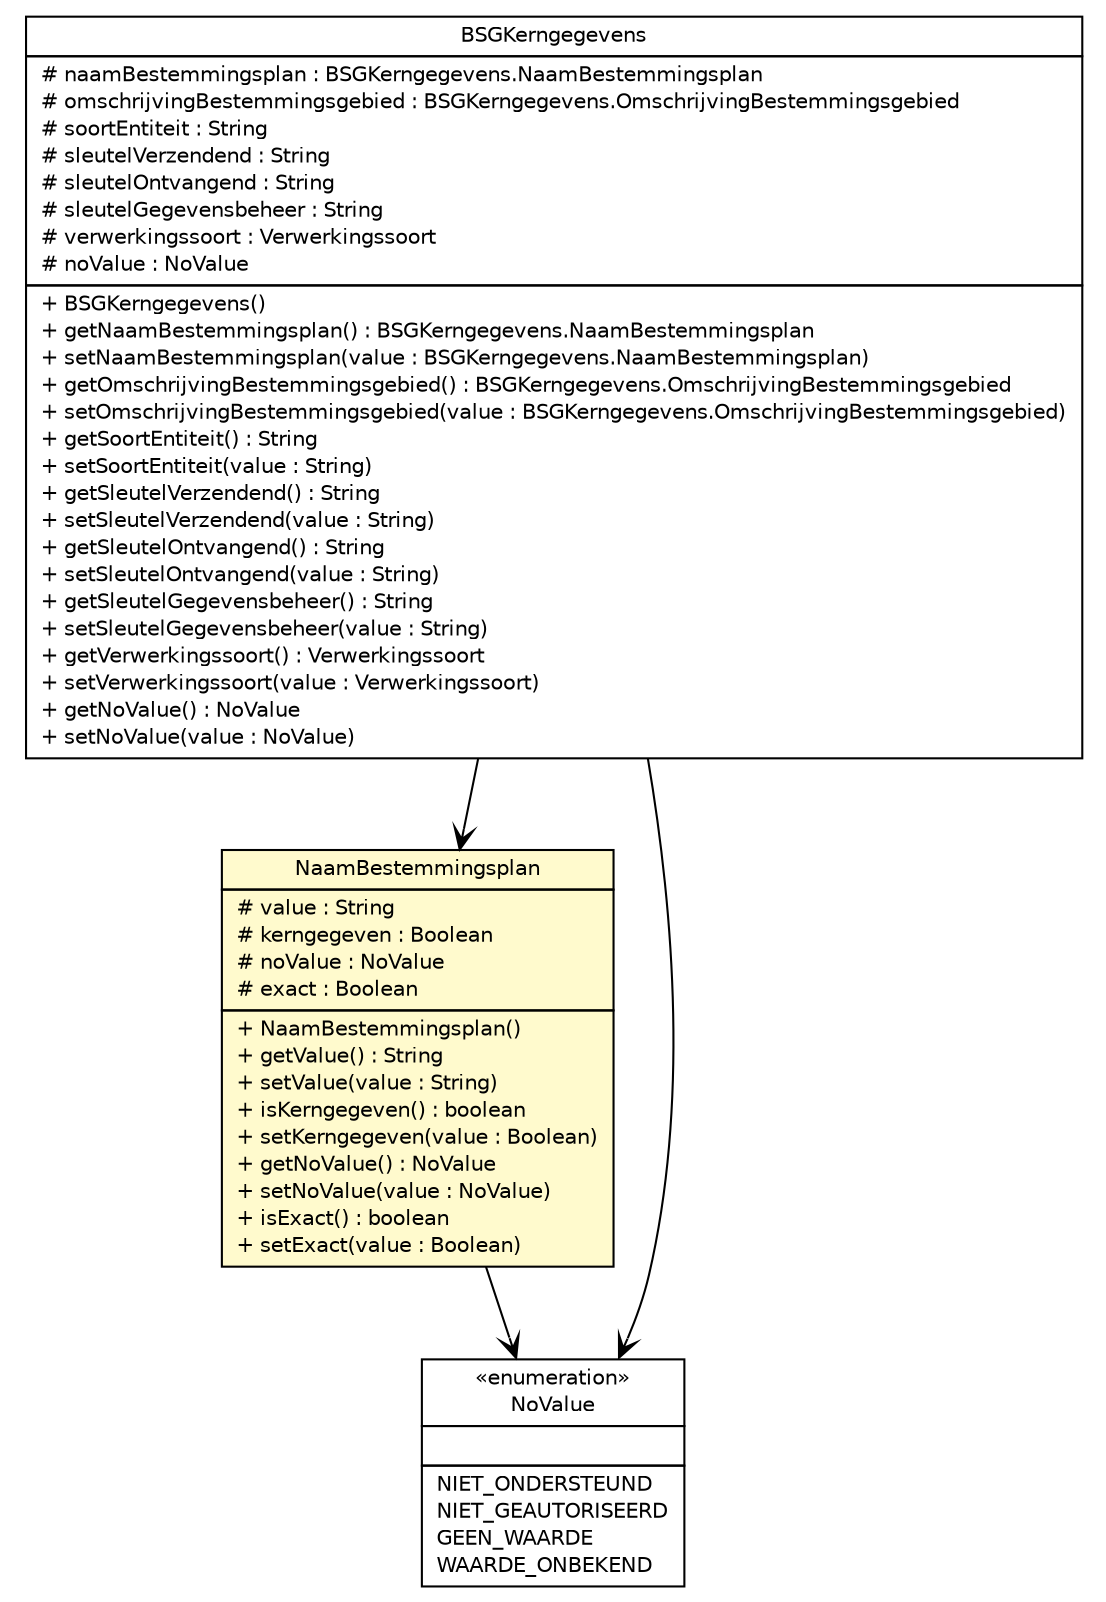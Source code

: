 #!/usr/local/bin/dot
#
# Class diagram 
# Generated by UMLGraph version R5_6-24-gf6e263 (http://www.umlgraph.org/)
#

digraph G {
	edge [fontname="Helvetica",fontsize=10,labelfontname="Helvetica",labelfontsize=10];
	node [fontname="Helvetica",fontsize=10,shape=plaintext];
	nodesep=0.25;
	ranksep=0.5;
	// nl.egem.stuf.sector.bg._0204.BSGKerngegevens
	c47506 [label=<<table title="nl.egem.stuf.sector.bg._0204.BSGKerngegevens" border="0" cellborder="1" cellspacing="0" cellpadding="2" port="p" href="./BSGKerngegevens.html">
		<tr><td><table border="0" cellspacing="0" cellpadding="1">
<tr><td align="center" balign="center"> BSGKerngegevens </td></tr>
		</table></td></tr>
		<tr><td><table border="0" cellspacing="0" cellpadding="1">
<tr><td align="left" balign="left"> # naamBestemmingsplan : BSGKerngegevens.NaamBestemmingsplan </td></tr>
<tr><td align="left" balign="left"> # omschrijvingBestemmingsgebied : BSGKerngegevens.OmschrijvingBestemmingsgebied </td></tr>
<tr><td align="left" balign="left"> # soortEntiteit : String </td></tr>
<tr><td align="left" balign="left"> # sleutelVerzendend : String </td></tr>
<tr><td align="left" balign="left"> # sleutelOntvangend : String </td></tr>
<tr><td align="left" balign="left"> # sleutelGegevensbeheer : String </td></tr>
<tr><td align="left" balign="left"> # verwerkingssoort : Verwerkingssoort </td></tr>
<tr><td align="left" balign="left"> # noValue : NoValue </td></tr>
		</table></td></tr>
		<tr><td><table border="0" cellspacing="0" cellpadding="1">
<tr><td align="left" balign="left"> + BSGKerngegevens() </td></tr>
<tr><td align="left" balign="left"> + getNaamBestemmingsplan() : BSGKerngegevens.NaamBestemmingsplan </td></tr>
<tr><td align="left" balign="left"> + setNaamBestemmingsplan(value : BSGKerngegevens.NaamBestemmingsplan) </td></tr>
<tr><td align="left" balign="left"> + getOmschrijvingBestemmingsgebied() : BSGKerngegevens.OmschrijvingBestemmingsgebied </td></tr>
<tr><td align="left" balign="left"> + setOmschrijvingBestemmingsgebied(value : BSGKerngegevens.OmschrijvingBestemmingsgebied) </td></tr>
<tr><td align="left" balign="left"> + getSoortEntiteit() : String </td></tr>
<tr><td align="left" balign="left"> + setSoortEntiteit(value : String) </td></tr>
<tr><td align="left" balign="left"> + getSleutelVerzendend() : String </td></tr>
<tr><td align="left" balign="left"> + setSleutelVerzendend(value : String) </td></tr>
<tr><td align="left" balign="left"> + getSleutelOntvangend() : String </td></tr>
<tr><td align="left" balign="left"> + setSleutelOntvangend(value : String) </td></tr>
<tr><td align="left" balign="left"> + getSleutelGegevensbeheer() : String </td></tr>
<tr><td align="left" balign="left"> + setSleutelGegevensbeheer(value : String) </td></tr>
<tr><td align="left" balign="left"> + getVerwerkingssoort() : Verwerkingssoort </td></tr>
<tr><td align="left" balign="left"> + setVerwerkingssoort(value : Verwerkingssoort) </td></tr>
<tr><td align="left" balign="left"> + getNoValue() : NoValue </td></tr>
<tr><td align="left" balign="left"> + setNoValue(value : NoValue) </td></tr>
		</table></td></tr>
		</table>>, URL="./BSGKerngegevens.html", fontname="Helvetica", fontcolor="black", fontsize=10.0];
	// nl.egem.stuf.sector.bg._0204.BSGKerngegevens.NaamBestemmingsplan
	c47507 [label=<<table title="nl.egem.stuf.sector.bg._0204.BSGKerngegevens.NaamBestemmingsplan" border="0" cellborder="1" cellspacing="0" cellpadding="2" port="p" bgcolor="lemonChiffon" href="./BSGKerngegevens.NaamBestemmingsplan.html">
		<tr><td><table border="0" cellspacing="0" cellpadding="1">
<tr><td align="center" balign="center"> NaamBestemmingsplan </td></tr>
		</table></td></tr>
		<tr><td><table border="0" cellspacing="0" cellpadding="1">
<tr><td align="left" balign="left"> # value : String </td></tr>
<tr><td align="left" balign="left"> # kerngegeven : Boolean </td></tr>
<tr><td align="left" balign="left"> # noValue : NoValue </td></tr>
<tr><td align="left" balign="left"> # exact : Boolean </td></tr>
		</table></td></tr>
		<tr><td><table border="0" cellspacing="0" cellpadding="1">
<tr><td align="left" balign="left"> + NaamBestemmingsplan() </td></tr>
<tr><td align="left" balign="left"> + getValue() : String </td></tr>
<tr><td align="left" balign="left"> + setValue(value : String) </td></tr>
<tr><td align="left" balign="left"> + isKerngegeven() : boolean </td></tr>
<tr><td align="left" balign="left"> + setKerngegeven(value : Boolean) </td></tr>
<tr><td align="left" balign="left"> + getNoValue() : NoValue </td></tr>
<tr><td align="left" balign="left"> + setNoValue(value : NoValue) </td></tr>
<tr><td align="left" balign="left"> + isExact() : boolean </td></tr>
<tr><td align="left" balign="left"> + setExact(value : Boolean) </td></tr>
		</table></td></tr>
		</table>>, URL="./BSGKerngegevens.NaamBestemmingsplan.html", fontname="Helvetica", fontcolor="black", fontsize=10.0];
	// nl.egem.stuf.stuf0204.NoValue
	c47550 [label=<<table title="nl.egem.stuf.stuf0204.NoValue" border="0" cellborder="1" cellspacing="0" cellpadding="2" port="p" href="../../../stuf0204/NoValue.html">
		<tr><td><table border="0" cellspacing="0" cellpadding="1">
<tr><td align="center" balign="center"> &#171;enumeration&#187; </td></tr>
<tr><td align="center" balign="center"> NoValue </td></tr>
		</table></td></tr>
		<tr><td><table border="0" cellspacing="0" cellpadding="1">
<tr><td align="left" balign="left">  </td></tr>
		</table></td></tr>
		<tr><td><table border="0" cellspacing="0" cellpadding="1">
<tr><td align="left" balign="left"> NIET_ONDERSTEUND </td></tr>
<tr><td align="left" balign="left"> NIET_GEAUTORISEERD </td></tr>
<tr><td align="left" balign="left"> GEEN_WAARDE </td></tr>
<tr><td align="left" balign="left"> WAARDE_ONBEKEND </td></tr>
		</table></td></tr>
		</table>>, URL="../../../stuf0204/NoValue.html", fontname="Helvetica", fontcolor="black", fontsize=10.0];
	// nl.egem.stuf.sector.bg._0204.BSGKerngegevens NAVASSOC nl.egem.stuf.sector.bg._0204.BSGKerngegevens.NaamBestemmingsplan
	c47506:p -> c47507:p [taillabel="", label="", headlabel="", fontname="Helvetica", fontcolor="black", fontsize=10.0, color="black", arrowhead=open];
	// nl.egem.stuf.sector.bg._0204.BSGKerngegevens NAVASSOC nl.egem.stuf.stuf0204.NoValue
	c47506:p -> c47550:p [taillabel="", label="", headlabel="", fontname="Helvetica", fontcolor="black", fontsize=10.0, color="black", arrowhead=open];
	// nl.egem.stuf.sector.bg._0204.BSGKerngegevens.NaamBestemmingsplan NAVASSOC nl.egem.stuf.stuf0204.NoValue
	c47507:p -> c47550:p [taillabel="", label="", headlabel="", fontname="Helvetica", fontcolor="black", fontsize=10.0, color="black", arrowhead=open];
}

